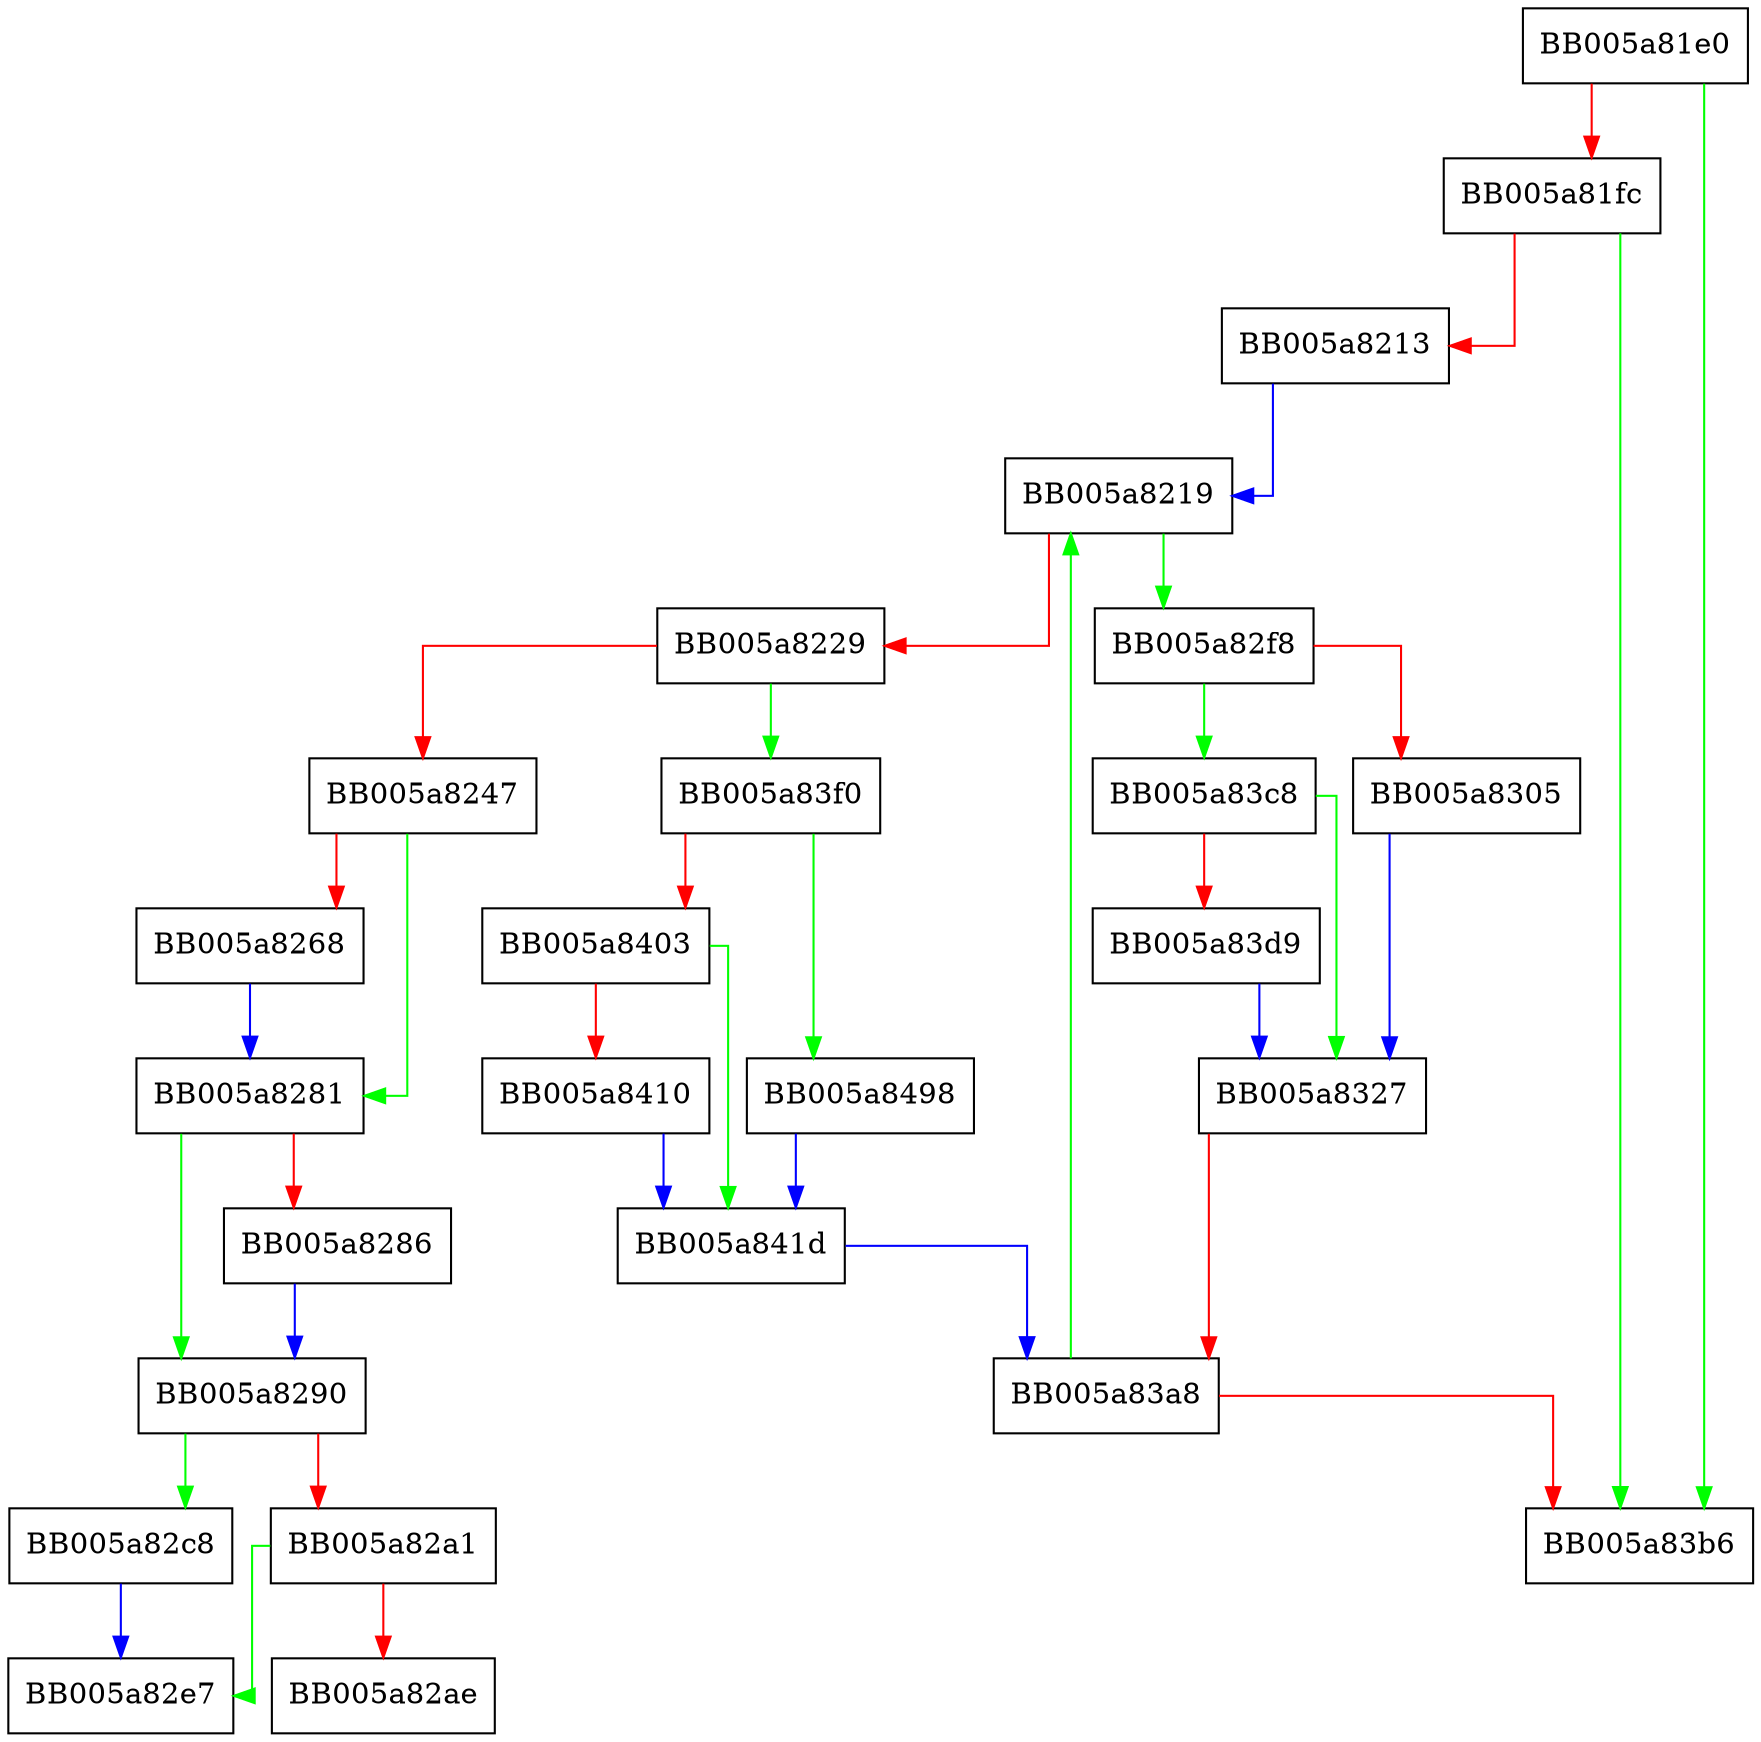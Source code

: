 digraph ERR_get_error_line {
  node [shape="box"];
  graph [splines=ortho];
  BB005a81e0 -> BB005a83b6 [color="green"];
  BB005a81e0 -> BB005a81fc [color="red"];
  BB005a81fc -> BB005a83b6 [color="green"];
  BB005a81fc -> BB005a8213 [color="red"];
  BB005a8213 -> BB005a8219 [color="blue"];
  BB005a8219 -> BB005a82f8 [color="green"];
  BB005a8219 -> BB005a8229 [color="red"];
  BB005a8229 -> BB005a83f0 [color="green"];
  BB005a8229 -> BB005a8247 [color="red"];
  BB005a8247 -> BB005a8281 [color="green"];
  BB005a8247 -> BB005a8268 [color="red"];
  BB005a8268 -> BB005a8281 [color="blue"];
  BB005a8281 -> BB005a8290 [color="green"];
  BB005a8281 -> BB005a8286 [color="red"];
  BB005a8286 -> BB005a8290 [color="blue"];
  BB005a8290 -> BB005a82c8 [color="green"];
  BB005a8290 -> BB005a82a1 [color="red"];
  BB005a82a1 -> BB005a82e7 [color="green"];
  BB005a82a1 -> BB005a82ae [color="red"];
  BB005a82c8 -> BB005a82e7 [color="blue"];
  BB005a82f8 -> BB005a83c8 [color="green"];
  BB005a82f8 -> BB005a8305 [color="red"];
  BB005a8305 -> BB005a8327 [color="blue"];
  BB005a8327 -> BB005a83a8 [color="red"];
  BB005a83a8 -> BB005a8219 [color="green"];
  BB005a83a8 -> BB005a83b6 [color="red"];
  BB005a83c8 -> BB005a8327 [color="green"];
  BB005a83c8 -> BB005a83d9 [color="red"];
  BB005a83d9 -> BB005a8327 [color="blue"];
  BB005a83f0 -> BB005a8498 [color="green"];
  BB005a83f0 -> BB005a8403 [color="red"];
  BB005a8403 -> BB005a841d [color="green"];
  BB005a8403 -> BB005a8410 [color="red"];
  BB005a8410 -> BB005a841d [color="blue"];
  BB005a841d -> BB005a83a8 [color="blue"];
  BB005a8498 -> BB005a841d [color="blue"];
}